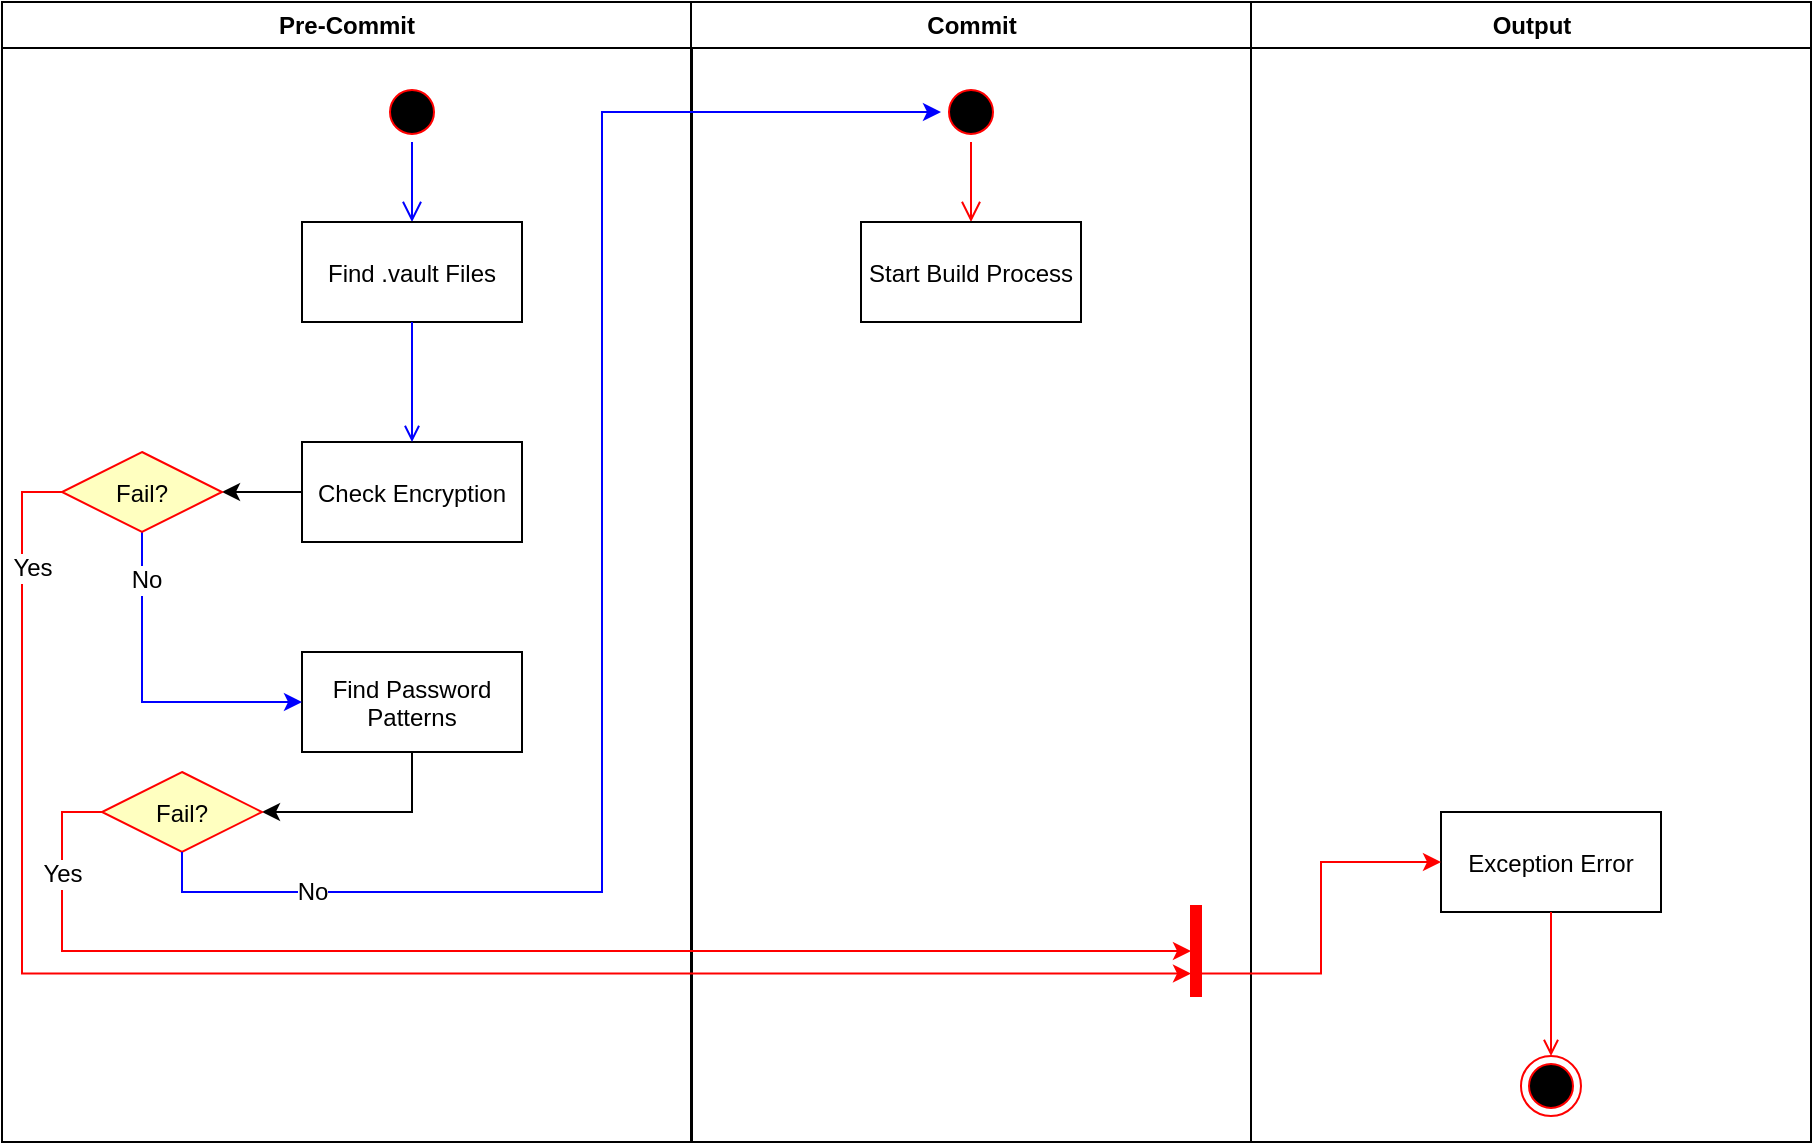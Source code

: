 <mxfile userAgent="Mozilla/5.0 (Macintosh; Intel Mac OS X 10_14_1) AppleWebKit/537.36 (KHTML, like Gecko) draw.io/8.8.0 Chrome/61.0.316.100 Electron/2.0.2 Safari/537.36" type="device" version="9.3.2" editor="www.draw.io"><diagram name="Page-1" id="e7e014a7-5840-1c2e-5031-d8a46d1fe8dd"><mxGraphModel dx="1110" dy="842" grid="1" gridSize="10" guides="1" tooltips="1" connect="1" arrows="1" fold="1" page="1" pageScale="1" pageWidth="1169" pageHeight="826" background="#ffffff" math="0" shadow="0"><root><mxCell id="0"/><mxCell id="1" parent="0"/><mxCell id="2" value="Pre-Commit" style="swimlane;whiteSpace=wrap" parent="1" vertex="1"><mxGeometry x="100" y="128" width="345" height="570" as="geometry"/></mxCell><mxCell id="5" value="" style="ellipse;shape=startState;fillColor=#000000;strokeColor=#ff0000;" parent="2" vertex="1"><mxGeometry x="190" y="40" width="30" height="30" as="geometry"/></mxCell><mxCell id="6" value="" style="edgeStyle=elbowEdgeStyle;elbow=horizontal;verticalAlign=bottom;endArrow=open;endSize=8;strokeColor=#0000FF;endFill=1;rounded=0" parent="2" source="5" target="7" edge="1"><mxGeometry x="190" y="40" as="geometry"><mxPoint x="205" y="110" as="targetPoint"/></mxGeometry></mxCell><mxCell id="7" value="Find .vault Files" style="" parent="2" vertex="1"><mxGeometry x="150" y="110" width="110" height="50" as="geometry"/></mxCell><mxCell id="45" style="edgeStyle=orthogonalEdgeStyle;rounded=0;html=1;exitX=0;exitY=0.5;entryX=1;entryY=0.5;jettySize=auto;orthogonalLoop=1;" parent="2" source="8" target="43" edge="1"><mxGeometry relative="1" as="geometry"/></mxCell><mxCell id="8" value="Check Encryption" style="" parent="2" vertex="1"><mxGeometry x="150" y="220" width="110" height="50" as="geometry"/></mxCell><mxCell id="9" value="" style="endArrow=open;strokeColor=#0000FF;endFill=1;rounded=0" parent="2" source="7" target="8" edge="1"><mxGeometry relative="1" as="geometry"/></mxCell><mxCell id="55" style="edgeStyle=orthogonalEdgeStyle;rounded=0;html=1;exitX=0.5;exitY=1;entryX=1;entryY=0.5;jettySize=auto;orthogonalLoop=1;strokeColor=#000000;" parent="2" source="10" target="54" edge="1"><mxGeometry relative="1" as="geometry"/></mxCell><mxCell id="10" value="Find Password&#10;Patterns" style="" parent="2" vertex="1"><mxGeometry x="150" y="325" width="110" height="50" as="geometry"/></mxCell><mxCell id="53" style="edgeStyle=orthogonalEdgeStyle;rounded=0;html=1;exitX=0.5;exitY=1;entryX=0;entryY=0.5;jettySize=auto;orthogonalLoop=1;strokeColor=#0000FF;" parent="2" source="43" target="10" edge="1"><mxGeometry relative="1" as="geometry"/></mxCell><mxCell id="59" value="No" style="text;html=1;resizable=0;points=[];align=center;verticalAlign=middle;labelBackgroundColor=#ffffff;" parent="53" vertex="1" connectable="0"><mxGeometry x="-0.709" y="2" relative="1" as="geometry"><mxPoint as="offset"/></mxGeometry></mxCell><mxCell id="43" value="Fail?" style="rhombus;fillColor=#ffffc0;strokeColor=#ff0000;" parent="2" vertex="1"><mxGeometry x="30" y="225" width="80" height="40" as="geometry"/></mxCell><mxCell id="54" value="Fail?" style="rhombus;fillColor=#ffffc0;strokeColor=#ff0000;" parent="2" vertex="1"><mxGeometry x="50" y="385" width="80" height="40" as="geometry"/></mxCell><mxCell id="3" value="Commit" style="swimlane;whiteSpace=wrap" parent="1" vertex="1"><mxGeometry x="444.5" y="128" width="280" height="570" as="geometry"/></mxCell><mxCell id="13" value="" style="ellipse;shape=startState;fillColor=#000000;strokeColor=#ff0000;" parent="3" vertex="1"><mxGeometry x="125" y="40" width="30" height="30" as="geometry"/></mxCell><mxCell id="14" value="" style="edgeStyle=elbowEdgeStyle;elbow=horizontal;verticalAlign=bottom;endArrow=open;endSize=8;strokeColor=#FF0000;endFill=1;rounded=0" parent="3" source="13" target="15" edge="1"><mxGeometry x="105" y="20" as="geometry"><mxPoint x="120" y="90" as="targetPoint"/></mxGeometry></mxCell><mxCell id="15" value="Start Build Process" style="" parent="3" vertex="1"><mxGeometry x="85" y="110" width="110" height="50" as="geometry"/></mxCell><mxCell id="34" value="" style="whiteSpace=wrap;strokeColor=#FF0000;fillColor=#FF0000" parent="3" vertex="1"><mxGeometry x="250" y="452" width="5" height="45" as="geometry"/></mxCell><mxCell id="4" value="Output" style="swimlane;whiteSpace=wrap" parent="1" vertex="1"><mxGeometry x="724.5" y="128" width="280" height="570" as="geometry"/></mxCell><mxCell id="33" value="Exception Error" style="" parent="4" vertex="1"><mxGeometry x="95" y="405" width="110" height="50" as="geometry"/></mxCell><mxCell id="38" value="" style="ellipse;shape=endState;fillColor=#000000;strokeColor=#ff0000" parent="4" vertex="1"><mxGeometry x="135" y="527" width="30" height="30" as="geometry"/></mxCell><mxCell id="39" value="" style="endArrow=open;strokeColor=#FF0000;endFill=1;rounded=0" parent="4" source="33" target="38" edge="1"><mxGeometry relative="1" as="geometry"/></mxCell><mxCell id="46" style="edgeStyle=orthogonalEdgeStyle;rounded=0;html=1;exitX=0;exitY=0.5;entryX=0;entryY=0.75;jettySize=auto;orthogonalLoop=1;strokeColor=#FF0000;" parent="1" source="43" target="34" edge="1"><mxGeometry relative="1" as="geometry"/></mxCell><mxCell id="60" value="Yes" style="text;html=1;resizable=0;points=[];align=center;verticalAlign=middle;labelBackgroundColor=#ffffff;" parent="46" vertex="1" connectable="0"><mxGeometry x="-0.863" y="5" relative="1" as="geometry"><mxPoint as="offset"/></mxGeometry></mxCell><mxCell id="56" style="edgeStyle=orthogonalEdgeStyle;rounded=0;html=1;exitX=0;exitY=0.5;entryX=0;entryY=0.5;jettySize=auto;orthogonalLoop=1;strokeColor=#FF0000;" parent="1" source="54" target="34" edge="1"><mxGeometry relative="1" as="geometry"/></mxCell><mxCell id="62" value="Yes" style="text;html=1;resizable=0;points=[];align=center;verticalAlign=middle;labelBackgroundColor=#ffffff;" parent="56" vertex="1" connectable="0"><mxGeometry x="-0.844" relative="1" as="geometry"><mxPoint as="offset"/></mxGeometry></mxCell><mxCell id="57" style="edgeStyle=orthogonalEdgeStyle;rounded=0;html=1;exitX=0.5;exitY=1;entryX=0;entryY=0.5;jettySize=auto;orthogonalLoop=1;strokeColor=#0000FF;" parent="1" source="54" target="13" edge="1"><mxGeometry relative="1" as="geometry"><Array as="points"><mxPoint x="190" y="573"/><mxPoint x="400" y="573"/><mxPoint x="400" y="183"/></Array></mxGeometry></mxCell><mxCell id="61" value="No" style="text;html=1;resizable=0;points=[];align=center;verticalAlign=middle;labelBackgroundColor=#ffffff;" parent="57" vertex="1" connectable="0"><mxGeometry x="-0.785" relative="1" as="geometry"><mxPoint as="offset"/></mxGeometry></mxCell><mxCell id="58" style="edgeStyle=orthogonalEdgeStyle;rounded=0;html=1;exitX=1;exitY=0.75;entryX=0;entryY=0.5;jettySize=auto;orthogonalLoop=1;strokeColor=#FF0000;" parent="1" source="34" target="33" edge="1"><mxGeometry relative="1" as="geometry"/></mxCell></root></mxGraphModel></diagram></mxfile>